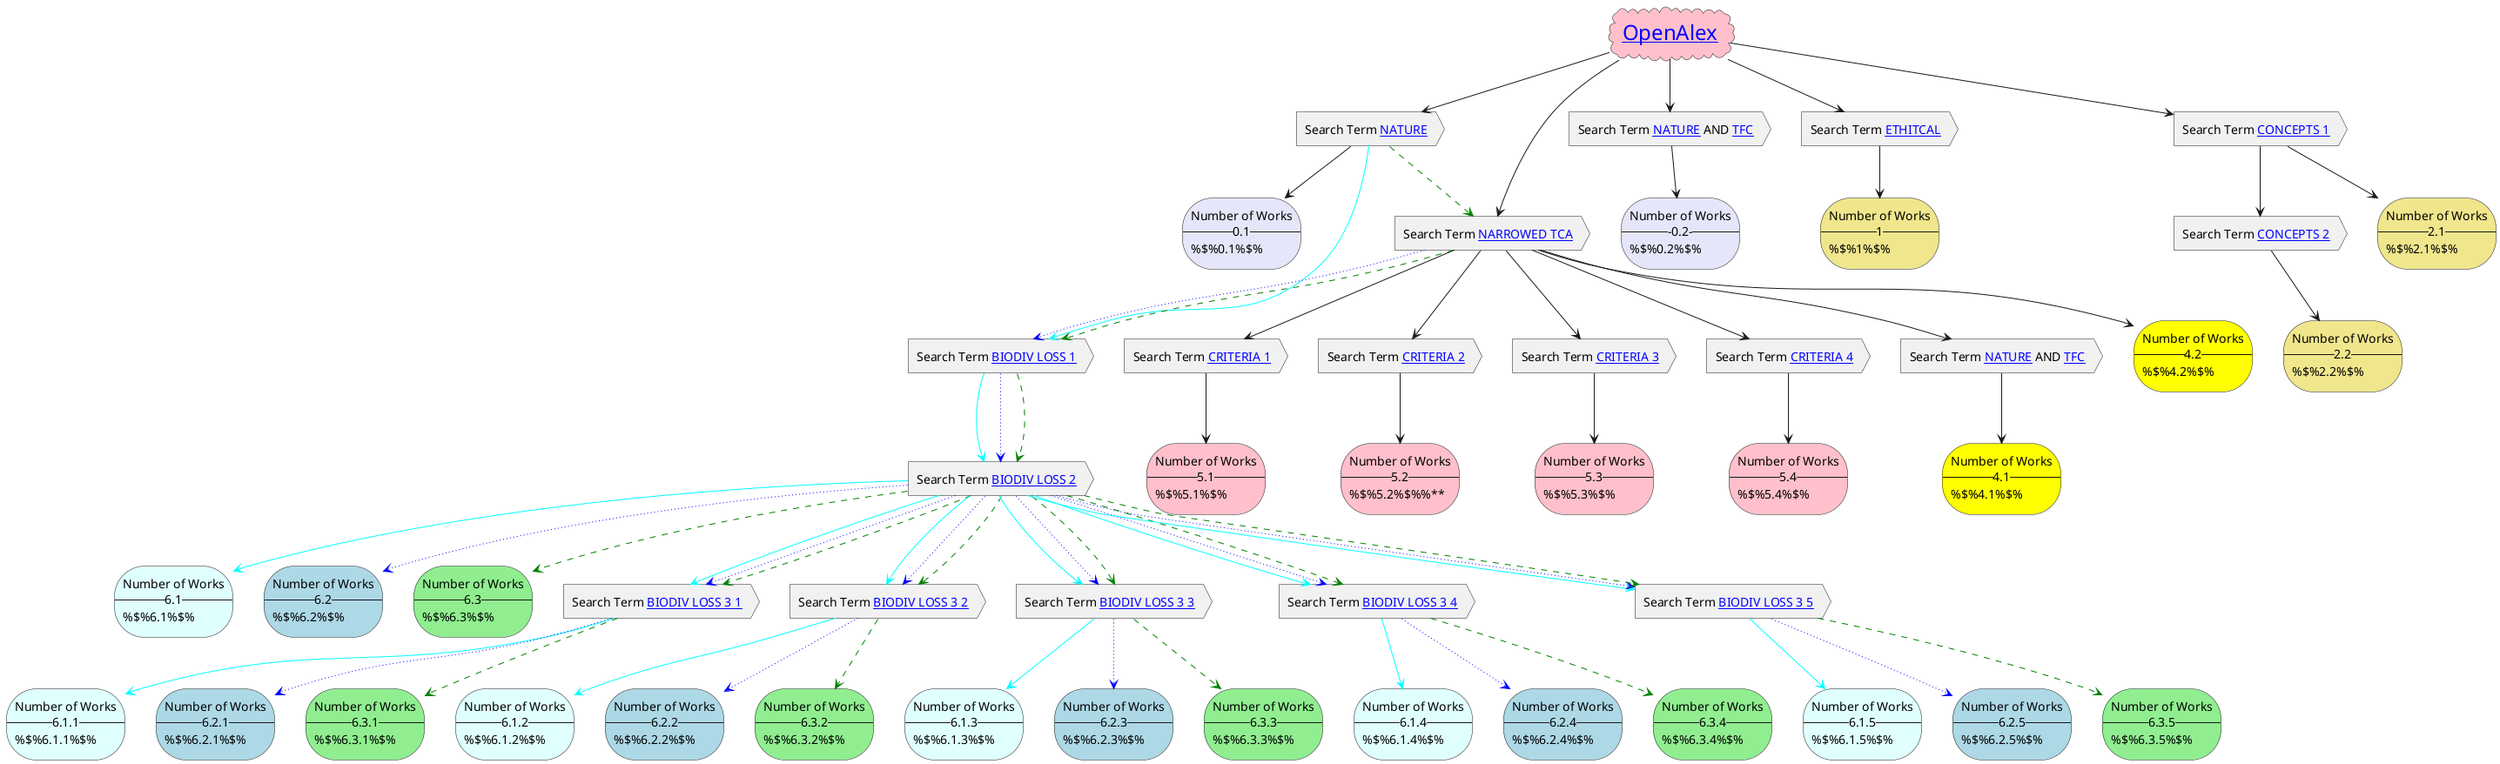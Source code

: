 @startuml Ch 1 evidence causes

' Ch 1 evidence causes
cloud "<size:24>[[https://openalex.org OpenAlex]]" as openalex #pink

' part 0
action "Search Term [[https://ipbes-data.github.io/IPBES_TCA_Corpus/input/tca_corpus/search%20terms/nature.txt NATURE]]" as ch1_nature
storage "Number of Works\n--0.1--\n%$%0.1%$%" as ch1_nature_count #Lavender
'
openalex --> ch1_nature
ch1_nature --> ch1_nature_count


action "Search Term [[https://ipbes-data.github.io/IPBES_TCA_Corpus/input/tca_corpus/search%20terms/nature.txt NATURE]] AND [[https://ipbes-data.github.io/IPBES_TCA_Corpus/input/tca_corpus/search%20terms/tfc.txt TFC]]" as ch1_tfc
storage "Number of Works\n---0.2---\n%$%0.2%$%" as ch1_tfc_count #Lavender
'
openalex --> ch1_tfc
ch1_tfc --> ch1_tfc_count


action "Search Term [[https://ipbes-data.github.io/IPBES_TCA_Corpus/input/tca_corpus/search%20terms/nature.txt NATURE]] AND [[https://ipbes-data.github.io/IPBES_TCA_Corpus/input/tca_corpus/search%20terms/tfc.txt TFC]]" as ch1_tca
' storage "Number of Works\n---0.3---" as ch1_tfc_count #Lavender
'
' openalex --> ch1_tca
' ch1_tfc --> ch1_tfc_count


' part 1
action "Search Term [[https://ipbes-data.github.io/IPBES_TCA_Corpus/input/ch1_evidence_causes/ethical.txt ETHITCAL]]" as ch1_ethical
storage "Number of Works\n--1--\n%$%1%$%" as ch1_ethical_count #Khaki
'
openalex --> ch1_ethical
ch1_ethical --> ch1_ethical_count

' part 2
action "Search Term [[https://ipbes-data.github.io/IPBES_TCA_Corpus/input/ch1_evidence_causes/concepts_1.txt CONCEPTS 1]]" as ch1_concepts_1
openalex --> ch1_concepts_1
storage "Number of Works\n--2.1--\n%$%2.1%$%" as ch1_concepts_1_count #Khaki
ch1_concepts_1 --> ch1_concepts_1_count

action "Search Term [[https://ipbes-data.github.io/IPBES_TCA_Corpus/input/ch1_evidence_causes/concepts_2.txt CONCEPTS 2]]" as ch1_concepts_2
ch1_concepts_1 --> ch1_concepts_2
storage "Number of Works\n--2.2--\n%$%2.2%$%" as ch1_concepts_1_concepts_2_count #Khaki
ch1_concepts_2 --> ch1_concepts_1_concepts_2_count


' part 4
action "Search Term [[https://ipbes-data.github.io/IPBES_TCA_Corpus/input/ch1_evidence_causes/narrowed_tca.txt NARROWED TCA]]" as ch1_narrowed_tca
'
openalex --> ch1_narrowed_tca
ch1_narrowed_tca --> ch1_tca
storage "Number of Works\n--4.1--\n%$%4.1%$%" as ch1_narrowed_tca_tca_count #Yellow
ch1_tca --> ch1_narrowed_tca_tca_count

storage "Number of Works\n--4.2--\n%$%4.2%$%" as ch1_narrowed_tca_count #Yellow
ch1_narrowed_tca --> ch1_narrowed_tca_count


' part 5
action "Search Term [[https://ipbes-data.github.io/IPBES_TCA_Corpus/input/ch1_evidence_causes/criteria_1.txt CRITERIA 1]]" as ch1_criteria_1
ch1_narrowed_tca --> ch1_criteria_1
storage "Number of Works\n--5.1--\n%$%5.1%$%" as ch1_narrowed_tca_criteria_1_count #pink
ch1_criteria_1 --> ch1_narrowed_tca_criteria_1_count

action "Search Term [[https://ipbes-data.github.io/IPBES_TCA_Corpus/input/ch1_evidence_causes/criteria_2.txt CRITERIA 2]]" as ch1_criteria_2
ch1_narrowed_tca --> ch1_criteria_2
storage "Number of Works\n--5.2--\n%$%5.2%$%%**" as ch1_narrowed_tca_criteria_2_count #pink
ch1_criteria_2 --> ch1_narrowed_tca_criteria_2_count


action "Search Term [[https://ipbes-data.github.io/IPBES_TCA_Corpus/input/ch1_evidence_causes/criteria_3.txt CRITERIA 3]]" as ch1_criteria_3
ch1_narrowed_tca --> ch1_criteria_3
storage "Number of Works\n--5.3--\n%$%5.3%$%" as ch1_narrowed_tca_criteria_3_count #pink
ch1_criteria_3 --> ch1_narrowed_tca_criteria_3_count


action "Search Term [[https://ipbes-data.github.io/IPBES_TCA_Corpus/input/ch1_evidence_causes/criteria_4.txt CRITERIA 4]]" as ch1_criteria_4
ch1_narrowed_tca --> ch1_criteria_4
storage "Number of Works\n--5.4--\n%$%5.4%$%" as ch1_narrowed_tca_criteria_4_count #pink
ch1_criteria_4 --> ch1_narrowed_tca_criteria_4_count


' part 6
action "Search Term [[https://ipbes-data.github.io/IPBES_TCA_Corpus/input/ch1_evidence_causes/biodiv_loss_1.txt BIODIV LOSS 1]]" as ch1_biodiv_loss_1
action "Search Term [[https://ipbes-data.github.io/IPBES_TCA_Corpus/input/ch1_evidence_causes/biodiv_loss_2.txt BIODIV LOSS 2]]" as ch1_biodiv_loss_2
ch1_nature --> ch1_biodiv_loss_1 #cyan
ch1_biodiv_loss_1 --> ch1_biodiv_loss_2 #cyan
storage "Number of Works\n--6.1--\n%$%6.1%$%" as ch1_nat_biodiv_loss_1_2_count #LightCyan
ch1_biodiv_loss_2 --> ch1_nat_biodiv_loss_1_2_count #cyan

ch1_narrowed_tca --> ch1_biodiv_loss_1 #blue;line.dotted
ch1_biodiv_loss_1 --> ch1_biodiv_loss_2 #blue;line.dotted
storage "Number of Works\n--6.2--\n%$%6.2%$%" as ch1_nar_biodiv_loss_1_2_count #lightblue
ch1_biodiv_loss_2 --> ch1_nar_biodiv_loss_1_2_count #blue;line.dotted

ch1_nature --> ch1_narrowed_tca #green;line.dashed
ch1_narrowed_tca --> ch1_biodiv_loss_1 #green;line.dashed
ch1_biodiv_loss_1 --> ch1_biodiv_loss_2 #green;line.dashed
storage "Number of Works\n--6.3--\n%$%6.3%$%" as ch1_nat_nar_biodiv_loss_1_2_count #lightgreen
ch1_biodiv_loss_2 --> ch1_nat_nar_biodiv_loss_1_2_count #green;line.dashed


action "Search Term [[https://ipbes-data.github.io/IPBES_TCA_Corpus/input/ch1_evidence_causes/biodiv_loss_3_1.txt BIODIV LOSS 3 1]]" as ch1_biodiv_loss_3_1
action "Search Term [[https://ipbes-data.github.io/IPBES_TCA_Corpus/input/ch1_evidence_causes/biodiv_loss_3_2.txt BIODIV LOSS 3 2]]" as ch1_biodiv_loss_3_2
action "Search Term [[https://ipbes-data.github.io/IPBES_TCA_Corpus/input/ch1_evidence_causes/biodiv_loss_3_3.txt BIODIV LOSS 3 3]]" as ch1_biodiv_loss_3_3
action "Search Term [[https://ipbes-data.github.io/IPBES_TCA_Corpus/input/ch1_evidence_causes/biodiv_loss_3_4.txt BIODIV LOSS 3 4]]" as ch1_biodiv_loss_3_4
action "Search Term [[https://ipbes-data.github.io/IPBES_TCA_Corpus/input/ch1_evidence_causes/biodiv_loss_3_5.txt BIODIV LOSS 3 5]]" as ch1_biodiv_loss_3_5

ch1_biodiv_loss_2 --> ch1_biodiv_loss_3_1 #cyan
storage "Number of Works\n--6.1.1--\n%$%6.1.1%$%" as ch1_nat_biodiv_loss_1_2_3_1_count #lightcyan
ch1_biodiv_loss_3_1 --> ch1_nat_biodiv_loss_1_2_3_1_count #cyan

ch1_biodiv_loss_2 --> ch1_biodiv_loss_3_2 #cyan
storage "Number of Works\n--6.1.2--\n%$%6.1.2%$%" as ch1_nat_biodiv_loss_1_2_3_2_count #lightcyan
ch1_biodiv_loss_3_2 --> ch1_nat_biodiv_loss_1_2_3_2_count #cyan

ch1_biodiv_loss_2 --> ch1_biodiv_loss_3_3 #cyan
storage "Number of Works\n--6.1.3--\n%$%6.1.3%$%" as ch1_nat_biodiv_loss_1_2_3_3_count #lightcyan
ch1_biodiv_loss_3_3 --> ch1_nat_biodiv_loss_1_2_3_3_count #cyan

ch1_biodiv_loss_2 --> ch1_biodiv_loss_3_4 #cyan
storage "Number of Works\n--6.1.4--\n%$%6.1.4%$%" as ch1_nat_biodiv_loss_1_2_3_4_count #lightcyan
ch1_biodiv_loss_3_4 --> ch1_nat_biodiv_loss_1_2_3_4_count #cyan

ch1_biodiv_loss_2 --> ch1_biodiv_loss_3_5 #cyan
storage "Number of Works\n--6.1.5--\n%$%6.1.5%$%" as ch1_nat_biodiv_loss_1_2_3_5_count #lightcyan
ch1_biodiv_loss_3_5 --> ch1_nat_biodiv_loss_1_2_3_5_count #cyan


ch1_biodiv_loss_2 --> ch1_biodiv_loss_3_1 #blue;line.dotted
storage "Number of Works\n--6.2.1--\n%$%6.2.1%$%" as ch1_nar_biodiv_biodiv_loss_1_2_3_1_count #lightblue
ch1_biodiv_loss_3_1 --> ch1_nar_biodiv_biodiv_loss_1_2_3_1_count #blue;line.dotted

ch1_biodiv_loss_2 --> ch1_biodiv_loss_3_2 #blue;line.dotted
storage "Number of Works\n--6.2.2--\n%$%6.2.2%$%" as ch1_nar_biodiv_biodiv_loss_1_2_3_2_count #lightblue
ch1_biodiv_loss_3_2 --> ch1_nar_biodiv_biodiv_loss_1_2_3_2_count #blue;line.dotted

ch1_biodiv_loss_2 --> ch1_biodiv_loss_3_3 #blue;line.dotted
storage "Number of Works\n--6.2.3--\n%$%6.2.3%$%" as ch1_nar_biodiv_biodiv_loss_1_2_3_3_count #lightblue
ch1_biodiv_loss_3_3 --> ch1_nar_biodiv_biodiv_loss_1_2_3_3_count #blue;line.dotted

ch1_biodiv_loss_2 --> ch1_biodiv_loss_3_4 #blue;line.dotted
storage "Number of Works\n--6.2.4--\n%$%6.2.4%$%" as ch1_nar_biodiv_biodiv_loss_1_2_3_4_count #lightblue
ch1_biodiv_loss_3_4 --> ch1_nar_biodiv_biodiv_loss_1_2_3_4_count #blue;line.dotted

ch1_biodiv_loss_2 --> ch1_biodiv_loss_3_5 #blue;line.dotted
storage "Number of Works\n--6.2.5--\n%$%6.2.5%$%" as ch1_nar_biodiv_biodiv_loss_1_2_3_5_count #lightblue
ch1_biodiv_loss_3_5 --> ch1_nar_biodiv_biodiv_loss_1_2_3_5_count #blue;line.dotted



ch1_biodiv_loss_2 --> ch1_biodiv_loss_3_1 #green;line.dashed
storage "Number of Works\n--6.3.1--\n%$%6.3.1%$%" as ch1_nat_nar_biodiv_loss_1_2_3_1_count #lightgreen
ch1_biodiv_loss_3_1 --> ch1_nat_nar_biodiv_loss_1_2_3_1_count #green;line.dashed

ch1_biodiv_loss_2 --> ch1_biodiv_loss_3_2 #green;line.dashed
storage "Number of Works\n--6.3.2--\n%$%6.3.2%$%" as ch1_nat_nar_biodiv_loss_1_2_3_2_count #lightgreen
ch1_biodiv_loss_3_2 --> ch1_nat_nar_biodiv_loss_1_2_3_2_count #green;line.dashed

ch1_biodiv_loss_2 --> ch1_biodiv_loss_3_3 #green;line.dashed
storage "Number of Works\n--6.3.3--\n%$%6.3.3%$%" as ch1_nat_nar_biodiv_loss_1_2_3_3_count #lightgreen
ch1_biodiv_loss_3_3 --> ch1_nat_nar_biodiv_loss_1_2_3_3_count #green;line.dashed

ch1_biodiv_loss_2 --> ch1_biodiv_loss_3_4 #green;line.dashed
storage "Number of Works\n--6.3.4--\n%$%6.3.4%$%" as ch1_nat_nar_biodiv_loss_1_2_3_4_count #lightgreen
ch1_biodiv_loss_3_4 --> ch1_nat_nar_biodiv_loss_1_2_3_4_count #green;line.dashed

ch1_biodiv_loss_2 --> ch1_biodiv_loss_3_5 #green;line.dashed
storage "Number of Works\n--6.3.5--\n%$%6.3.5%$%" as ch1_nat_nar_biodiv_loss_1_2_3_5_count #lightgreen
ch1_biodiv_loss_3_5 --> ch1_nat_nar_biodiv_loss_1_2_3_5_count #green;line.dashed









' database "TCA Authors Corpus" as corpus_a_tca
' database "TCA Topics Corpus" as corpus_t_tca

' action "Extract authors" as e_a_tca

' actor actor
' actor/ "actor/"
' agent agent
' artifact artifact
' boundary boundary
' card card
' circle circle
' collections collections
' component component
' control control
' entity entity
' file file
' folder folder
' frame frame
' hexagon hexagon
' interface interface
' label label
' node node
' package package
' person person
' process process
' queue queue
' rectangle rectangle
' stack stack
' storage storage
' usecase usecase
' usecase/ "usecase/"
@enduml
